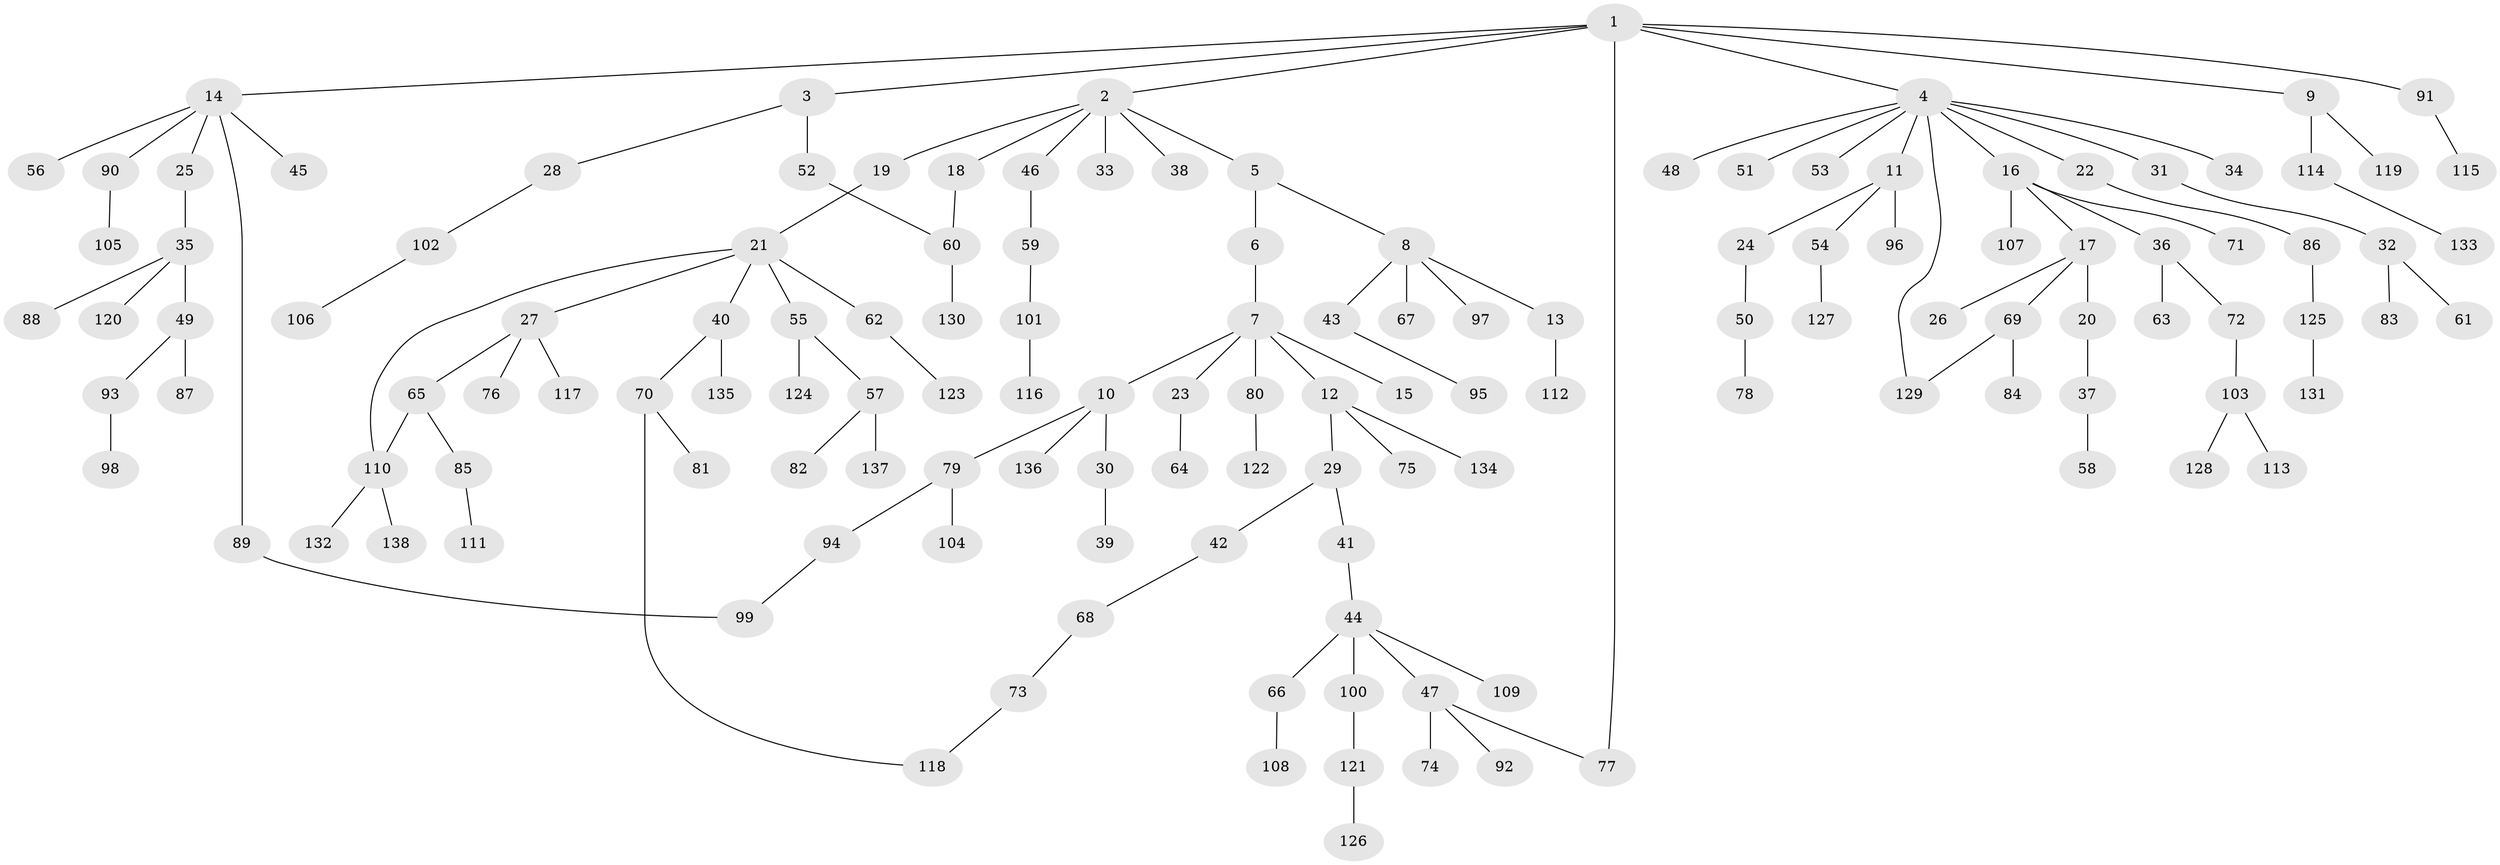 // Generated by graph-tools (version 1.1) at 2025/49/03/09/25 03:49:21]
// undirected, 138 vertices, 143 edges
graph export_dot {
graph [start="1"]
  node [color=gray90,style=filled];
  1;
  2;
  3;
  4;
  5;
  6;
  7;
  8;
  9;
  10;
  11;
  12;
  13;
  14;
  15;
  16;
  17;
  18;
  19;
  20;
  21;
  22;
  23;
  24;
  25;
  26;
  27;
  28;
  29;
  30;
  31;
  32;
  33;
  34;
  35;
  36;
  37;
  38;
  39;
  40;
  41;
  42;
  43;
  44;
  45;
  46;
  47;
  48;
  49;
  50;
  51;
  52;
  53;
  54;
  55;
  56;
  57;
  58;
  59;
  60;
  61;
  62;
  63;
  64;
  65;
  66;
  67;
  68;
  69;
  70;
  71;
  72;
  73;
  74;
  75;
  76;
  77;
  78;
  79;
  80;
  81;
  82;
  83;
  84;
  85;
  86;
  87;
  88;
  89;
  90;
  91;
  92;
  93;
  94;
  95;
  96;
  97;
  98;
  99;
  100;
  101;
  102;
  103;
  104;
  105;
  106;
  107;
  108;
  109;
  110;
  111;
  112;
  113;
  114;
  115;
  116;
  117;
  118;
  119;
  120;
  121;
  122;
  123;
  124;
  125;
  126;
  127;
  128;
  129;
  130;
  131;
  132;
  133;
  134;
  135;
  136;
  137;
  138;
  1 -- 2;
  1 -- 3;
  1 -- 4;
  1 -- 9;
  1 -- 14;
  1 -- 91;
  1 -- 77;
  2 -- 5;
  2 -- 18;
  2 -- 19;
  2 -- 33;
  2 -- 38;
  2 -- 46;
  3 -- 28;
  3 -- 52;
  4 -- 11;
  4 -- 16;
  4 -- 22;
  4 -- 31;
  4 -- 34;
  4 -- 48;
  4 -- 51;
  4 -- 53;
  4 -- 129;
  5 -- 6;
  5 -- 8;
  6 -- 7;
  7 -- 10;
  7 -- 12;
  7 -- 15;
  7 -- 23;
  7 -- 80;
  8 -- 13;
  8 -- 43;
  8 -- 67;
  8 -- 97;
  9 -- 114;
  9 -- 119;
  10 -- 30;
  10 -- 79;
  10 -- 136;
  11 -- 24;
  11 -- 54;
  11 -- 96;
  12 -- 29;
  12 -- 75;
  12 -- 134;
  13 -- 112;
  14 -- 25;
  14 -- 45;
  14 -- 56;
  14 -- 89;
  14 -- 90;
  16 -- 17;
  16 -- 36;
  16 -- 71;
  16 -- 107;
  17 -- 20;
  17 -- 26;
  17 -- 69;
  18 -- 60;
  19 -- 21;
  20 -- 37;
  21 -- 27;
  21 -- 40;
  21 -- 55;
  21 -- 62;
  21 -- 110;
  22 -- 86;
  23 -- 64;
  24 -- 50;
  25 -- 35;
  27 -- 65;
  27 -- 76;
  27 -- 117;
  28 -- 102;
  29 -- 41;
  29 -- 42;
  30 -- 39;
  31 -- 32;
  32 -- 61;
  32 -- 83;
  35 -- 49;
  35 -- 88;
  35 -- 120;
  36 -- 63;
  36 -- 72;
  37 -- 58;
  40 -- 70;
  40 -- 135;
  41 -- 44;
  42 -- 68;
  43 -- 95;
  44 -- 47;
  44 -- 66;
  44 -- 100;
  44 -- 109;
  46 -- 59;
  47 -- 74;
  47 -- 77;
  47 -- 92;
  49 -- 87;
  49 -- 93;
  50 -- 78;
  52 -- 60;
  54 -- 127;
  55 -- 57;
  55 -- 124;
  57 -- 82;
  57 -- 137;
  59 -- 101;
  60 -- 130;
  62 -- 123;
  65 -- 85;
  65 -- 110;
  66 -- 108;
  68 -- 73;
  69 -- 84;
  69 -- 129;
  70 -- 81;
  70 -- 118;
  72 -- 103;
  73 -- 118;
  79 -- 94;
  79 -- 104;
  80 -- 122;
  85 -- 111;
  86 -- 125;
  89 -- 99;
  90 -- 105;
  91 -- 115;
  93 -- 98;
  94 -- 99;
  100 -- 121;
  101 -- 116;
  102 -- 106;
  103 -- 113;
  103 -- 128;
  110 -- 132;
  110 -- 138;
  114 -- 133;
  121 -- 126;
  125 -- 131;
}
